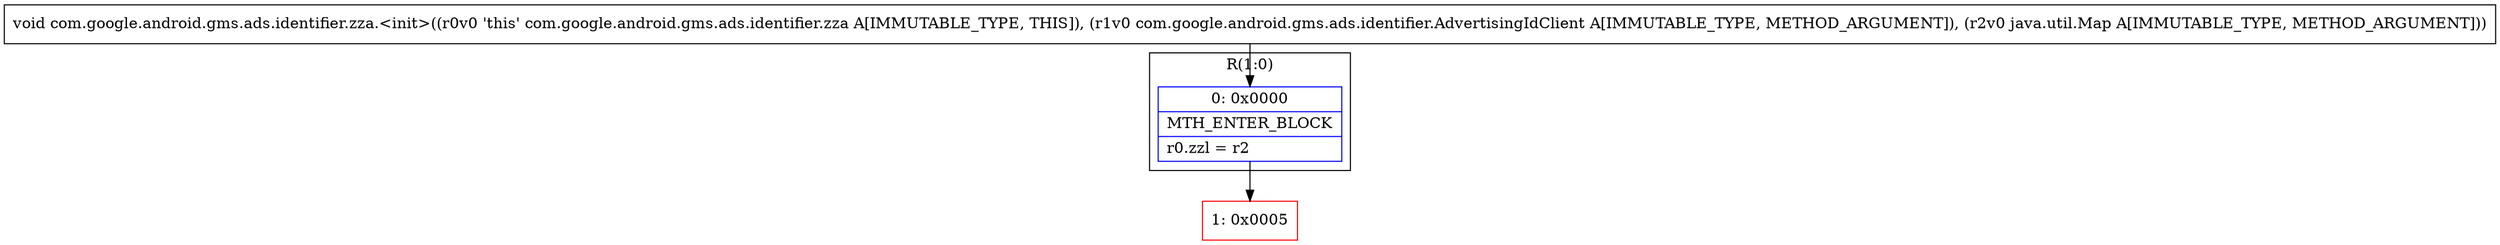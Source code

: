 digraph "CFG forcom.google.android.gms.ads.identifier.zza.\<init\>(Lcom\/google\/android\/gms\/ads\/identifier\/AdvertisingIdClient;Ljava\/util\/Map;)V" {
subgraph cluster_Region_767712116 {
label = "R(1:0)";
node [shape=record,color=blue];
Node_0 [shape=record,label="{0\:\ 0x0000|MTH_ENTER_BLOCK\l|r0.zzl = r2\l}"];
}
Node_1 [shape=record,color=red,label="{1\:\ 0x0005}"];
MethodNode[shape=record,label="{void com.google.android.gms.ads.identifier.zza.\<init\>((r0v0 'this' com.google.android.gms.ads.identifier.zza A[IMMUTABLE_TYPE, THIS]), (r1v0 com.google.android.gms.ads.identifier.AdvertisingIdClient A[IMMUTABLE_TYPE, METHOD_ARGUMENT]), (r2v0 java.util.Map A[IMMUTABLE_TYPE, METHOD_ARGUMENT])) }"];
MethodNode -> Node_0;
Node_0 -> Node_1;
}

